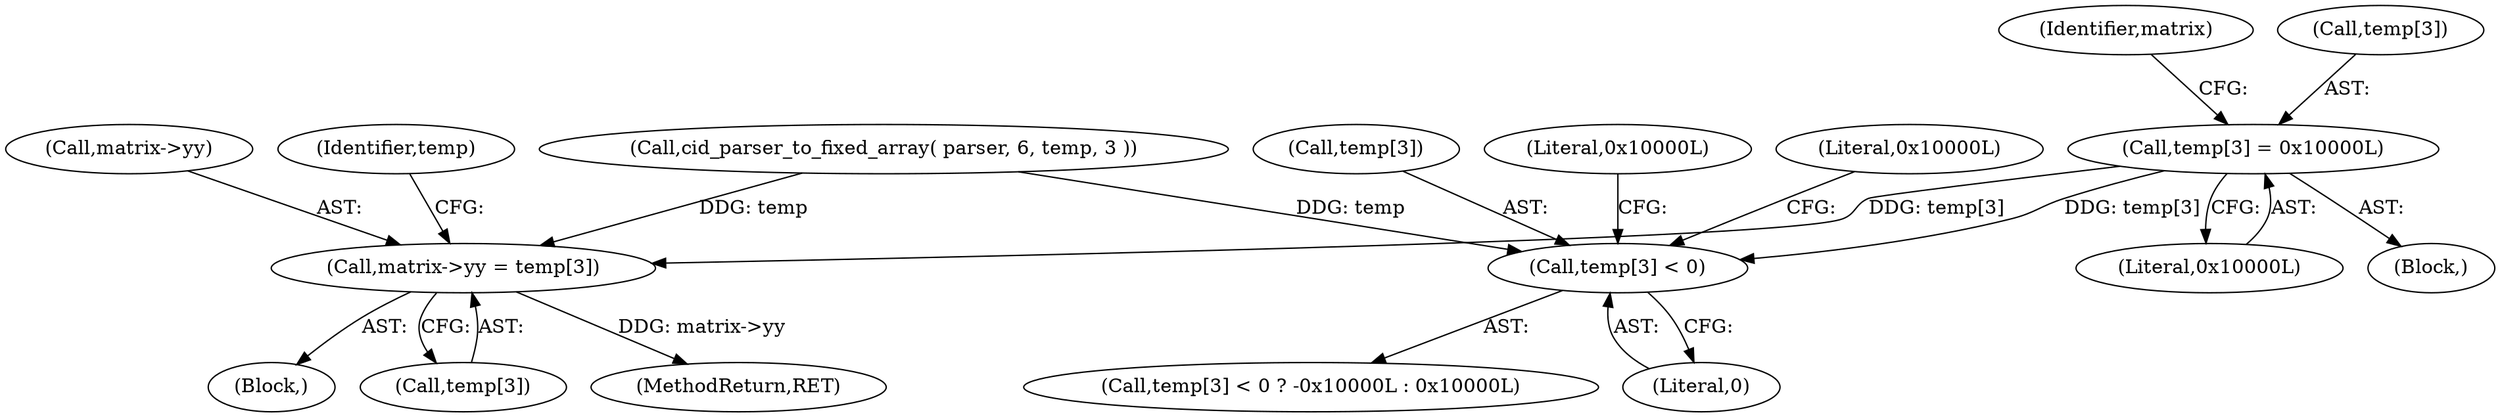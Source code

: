 digraph "0_savannah_8b281f83e8516535756f92dbf90940ac44bd45e1@array" {
"1000201" [label="(Call,temp[3] = 0x10000L)"];
"1000227" [label="(Call,matrix->yy = temp[3])"];
"1000266" [label="(Call,temp[3] < 0)"];
"1000205" [label="(Literal,0x10000L)"];
"1000236" [label="(Identifier,temp)"];
"1000231" [label="(Call,temp[3])"];
"1000135" [label="(Block,)"];
"1000201" [label="(Call,temp[3] = 0x10000L)"];
"1000106" [label="(Block,)"];
"1000267" [label="(Call,temp[3])"];
"1000273" [label="(Literal,0x10000L)"];
"1000228" [label="(Call,matrix->yy)"];
"1000227" [label="(Call,matrix->yy = temp[3])"];
"1000266" [label="(Call,temp[3] < 0)"];
"1000274" [label="(MethodReturn,RET)"];
"1000272" [label="(Literal,0x10000L)"];
"1000270" [label="(Literal,0)"];
"1000164" [label="(Call,cid_parser_to_fixed_array( parser, 6, temp, 3 ))"];
"1000208" [label="(Identifier,matrix)"];
"1000202" [label="(Call,temp[3])"];
"1000265" [label="(Call,temp[3] < 0 ? -0x10000L : 0x10000L)"];
"1000201" -> "1000135"  [label="AST: "];
"1000201" -> "1000205"  [label="CFG: "];
"1000202" -> "1000201"  [label="AST: "];
"1000205" -> "1000201"  [label="AST: "];
"1000208" -> "1000201"  [label="CFG: "];
"1000201" -> "1000227"  [label="DDG: temp[3]"];
"1000201" -> "1000266"  [label="DDG: temp[3]"];
"1000227" -> "1000106"  [label="AST: "];
"1000227" -> "1000231"  [label="CFG: "];
"1000228" -> "1000227"  [label="AST: "];
"1000231" -> "1000227"  [label="AST: "];
"1000236" -> "1000227"  [label="CFG: "];
"1000227" -> "1000274"  [label="DDG: matrix->yy"];
"1000164" -> "1000227"  [label="DDG: temp"];
"1000266" -> "1000265"  [label="AST: "];
"1000266" -> "1000270"  [label="CFG: "];
"1000267" -> "1000266"  [label="AST: "];
"1000270" -> "1000266"  [label="AST: "];
"1000272" -> "1000266"  [label="CFG: "];
"1000273" -> "1000266"  [label="CFG: "];
"1000164" -> "1000266"  [label="DDG: temp"];
}
